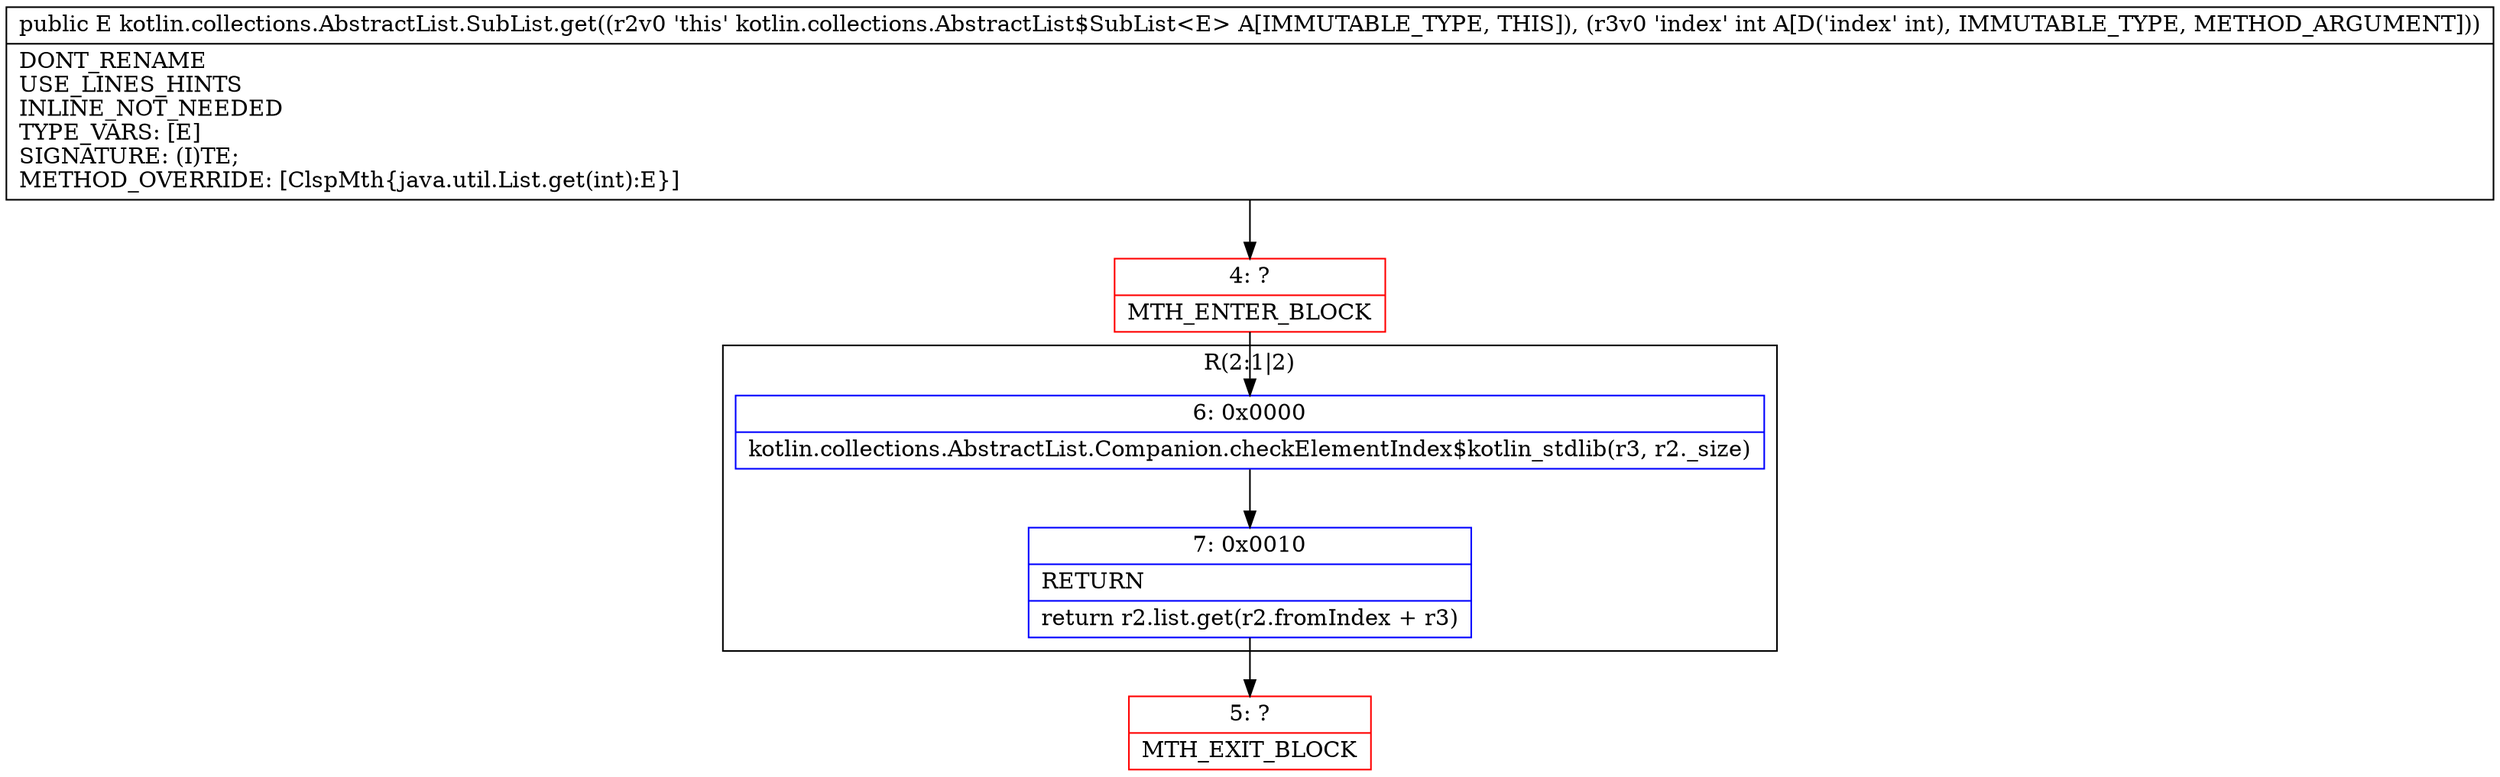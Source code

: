 digraph "CFG forkotlin.collections.AbstractList.SubList.get(I)Ljava\/lang\/Object;" {
subgraph cluster_Region_1764548499 {
label = "R(2:1|2)";
node [shape=record,color=blue];
Node_6 [shape=record,label="{6\:\ 0x0000|kotlin.collections.AbstractList.Companion.checkElementIndex$kotlin_stdlib(r3, r2._size)\l}"];
Node_7 [shape=record,label="{7\:\ 0x0010|RETURN\l|return r2.list.get(r2.fromIndex + r3)\l}"];
}
Node_4 [shape=record,color=red,label="{4\:\ ?|MTH_ENTER_BLOCK\l}"];
Node_5 [shape=record,color=red,label="{5\:\ ?|MTH_EXIT_BLOCK\l}"];
MethodNode[shape=record,label="{public E kotlin.collections.AbstractList.SubList.get((r2v0 'this' kotlin.collections.AbstractList$SubList\<E\> A[IMMUTABLE_TYPE, THIS]), (r3v0 'index' int A[D('index' int), IMMUTABLE_TYPE, METHOD_ARGUMENT]))  | DONT_RENAME\lUSE_LINES_HINTS\lINLINE_NOT_NEEDED\lTYPE_VARS: [E]\lSIGNATURE: (I)TE;\lMETHOD_OVERRIDE: [ClspMth\{java.util.List.get(int):E\}]\l}"];
MethodNode -> Node_4;Node_6 -> Node_7;
Node_7 -> Node_5;
Node_4 -> Node_6;
}

